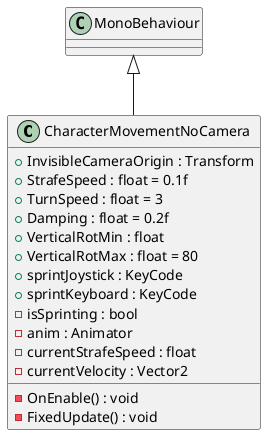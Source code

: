 @startuml
class CharacterMovementNoCamera {
    + InvisibleCameraOrigin : Transform
    + StrafeSpeed : float = 0.1f
    + TurnSpeed : float = 3
    + Damping : float = 0.2f
    + VerticalRotMin : float
    + VerticalRotMax : float = 80
    + sprintJoystick : KeyCode
    + sprintKeyboard : KeyCode
    - isSprinting : bool
    - anim : Animator
    - currentStrafeSpeed : float
    - currentVelocity : Vector2
    - OnEnable() : void
    - FixedUpdate() : void
}
MonoBehaviour <|-- CharacterMovementNoCamera
@enduml
